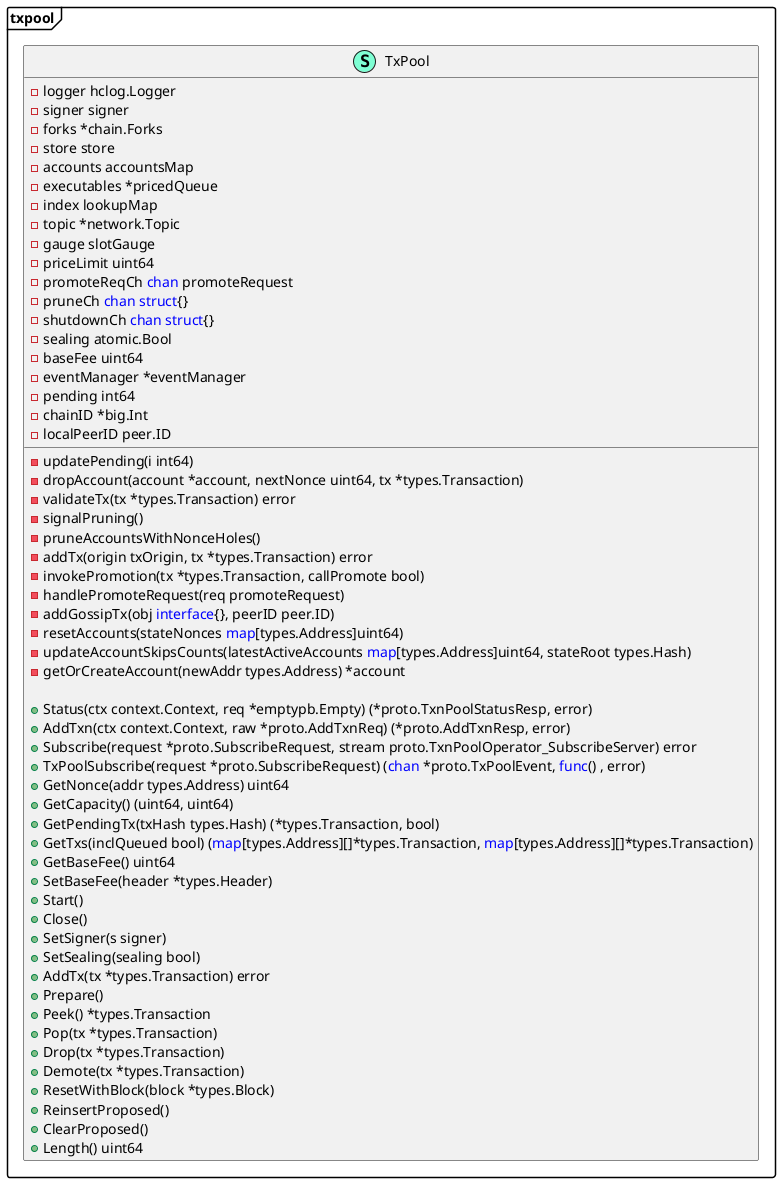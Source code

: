 @startuml

skinparam packageStyle frame
namespace txpool {

    class TxPool << (S,Aquamarine) >> {
        - logger hclog.Logger
        - signer signer
        - forks *chain.Forks
        - store store
        - accounts accountsMap
        - executables *pricedQueue
        - index lookupMap
        - topic *network.Topic
        - gauge slotGauge
        - priceLimit uint64
        - promoteReqCh <font color=blue>chan</font> promoteRequest
        - pruneCh <font color=blue>chan</font> <font color=blue>struct</font>{}
        - shutdownCh <font color=blue>chan</font> <font color=blue>struct</font>{}
        - sealing atomic.Bool
        - baseFee uint64
        - eventManager *eventManager
        - pending int64
        - chainID *big.Int
        - localPeerID peer.ID

        - updatePending(i int64) 
        - dropAccount(account *account, nextNonce uint64, tx *types.Transaction) 
        - validateTx(tx *types.Transaction) error
        - signalPruning() 
        - pruneAccountsWithNonceHoles() 
        - addTx(origin txOrigin, tx *types.Transaction) error
        - invokePromotion(tx *types.Transaction, callPromote bool) 
        - handlePromoteRequest(req promoteRequest) 
        - addGossipTx(obj <font color=blue>interface</font>{}, peerID peer.ID) 
        - resetAccounts(stateNonces <font color=blue>map</font>[types.Address]uint64) 
        - updateAccountSkipsCounts(latestActiveAccounts <font color=blue>map</font>[types.Address]uint64, stateRoot types.Hash) 
        - getOrCreateAccount(newAddr types.Address) *account

        + Status(ctx context.Context, req *emptypb.Empty) (*proto.TxnPoolStatusResp, error)
        + AddTxn(ctx context.Context, raw *proto.AddTxnReq) (*proto.AddTxnResp, error)
        + Subscribe(request *proto.SubscribeRequest, stream proto.TxnPoolOperator_SubscribeServer) error
        + TxPoolSubscribe(request *proto.SubscribeRequest) (<font color=blue>chan</font> *proto.TxPoolEvent, <font color=blue>func</font>() , error)
        + GetNonce(addr types.Address) uint64
        + GetCapacity() (uint64, uint64)
        + GetPendingTx(txHash types.Hash) (*types.Transaction, bool)
        + GetTxs(inclQueued bool) (<font color=blue>map</font>[types.Address][]*types.Transaction, <font color=blue>map</font>[types.Address][]*types.Transaction)
        + GetBaseFee() uint64
        + SetBaseFee(header *types.Header) 
        + Start() 
        + Close() 
        + SetSigner(s signer) 
        + SetSealing(sealing bool) 
        + AddTx(tx *types.Transaction) error
        + Prepare() 
        + Peek() *types.Transaction
        + Pop(tx *types.Transaction) 
        + Drop(tx *types.Transaction) 
        + Demote(tx *types.Transaction) 
        + ResetWithBlock(block *types.Block) 
        + ReinsertProposed() 
        + ClearProposed() 
        + Length() uint64

    }
}

@enduml
